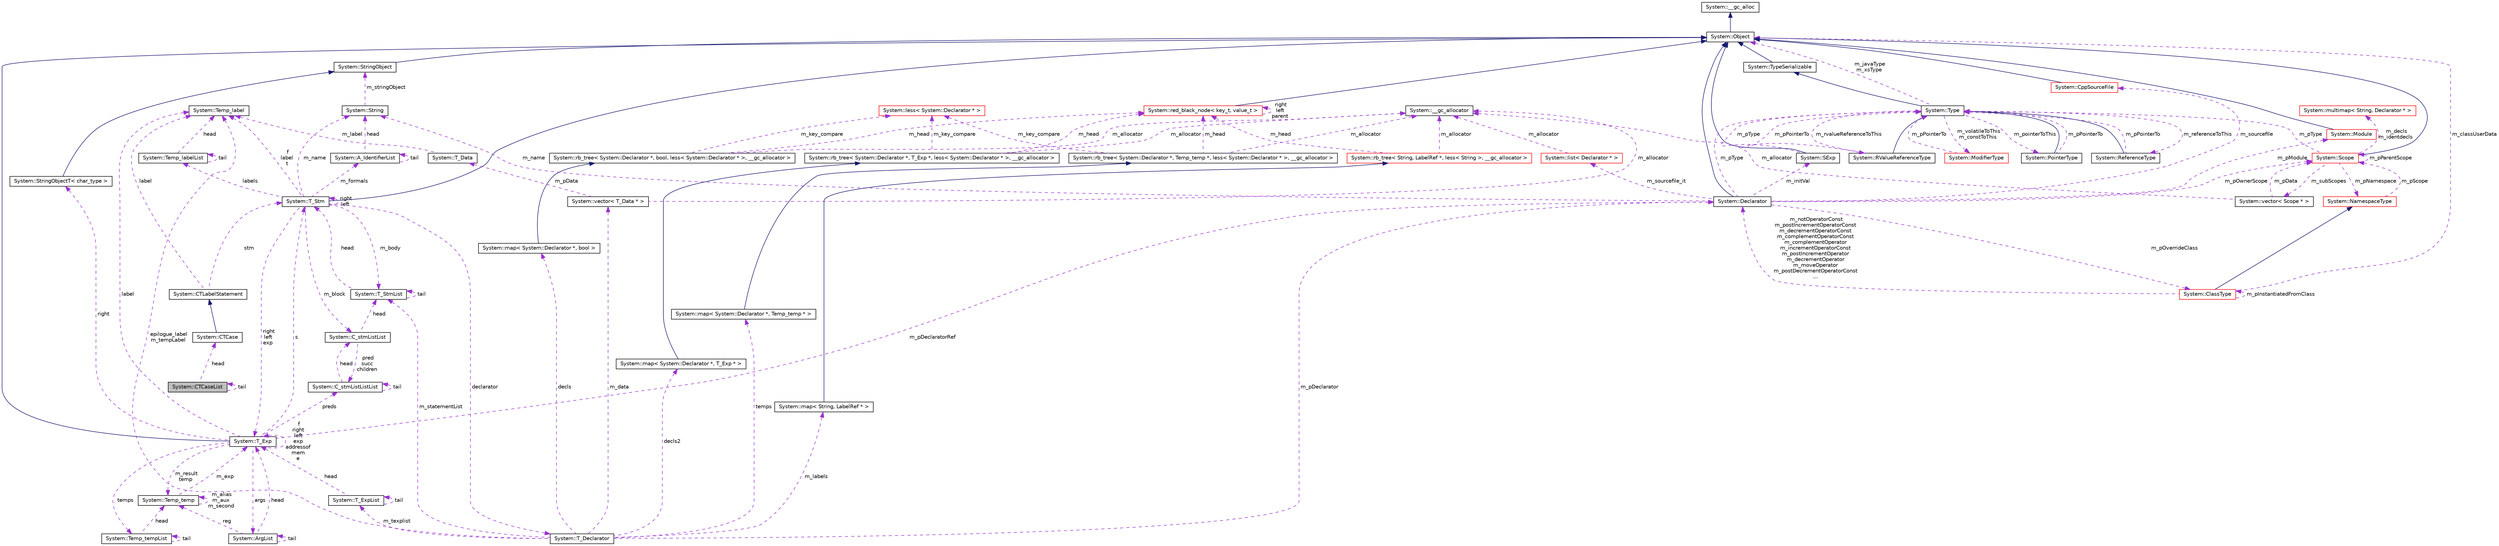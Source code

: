 digraph G
{
  edge [fontname="Helvetica",fontsize="10",labelfontname="Helvetica",labelfontsize="10"];
  node [fontname="Helvetica",fontsize="10",shape=record];
  Node1 [label="System::CTCaseList",height=0.2,width=0.4,color="black", fillcolor="grey75", style="filled" fontcolor="black"];
  Node2 -> Node1 [dir="back",color="darkorchid3",fontsize="10",style="dashed",label=" head" ,fontname="Helvetica"];
  Node2 [label="System::CTCase",height=0.2,width=0.4,color="black", fillcolor="white", style="filled",URL="$class_system_1_1_c_t_case.html"];
  Node3 -> Node2 [dir="back",color="midnightblue",fontsize="10",style="solid",fontname="Helvetica"];
  Node3 [label="System::CTLabelStatement",height=0.2,width=0.4,color="black", fillcolor="white", style="filled",URL="$class_system_1_1_c_t_label_statement.html"];
  Node4 -> Node3 [dir="back",color="darkorchid3",fontsize="10",style="dashed",label=" stm" ,fontname="Helvetica"];
  Node4 [label="System::T_Stm",height=0.2,width=0.4,color="black", fillcolor="white", style="filled",URL="$class_system_1_1_t___stm.html"];
  Node5 -> Node4 [dir="back",color="midnightblue",fontsize="10",style="solid",fontname="Helvetica"];
  Node5 [label="System::Object",height=0.2,width=0.4,color="black", fillcolor="white", style="filled",URL="$class_system_1_1_object.html"];
  Node6 -> Node5 [dir="back",color="midnightblue",fontsize="10",style="solid",fontname="Helvetica"];
  Node6 [label="System::__gc_alloc",height=0.2,width=0.4,color="black", fillcolor="white", style="filled",URL="$class_system_1_1____gc__alloc.html"];
  Node4 -> Node4 [dir="back",color="darkorchid3",fontsize="10",style="dashed",label=" right\nleft" ,fontname="Helvetica"];
  Node7 -> Node4 [dir="back",color="darkorchid3",fontsize="10",style="dashed",label=" m_body" ,fontname="Helvetica"];
  Node7 [label="System::T_StmList",height=0.2,width=0.4,color="black", fillcolor="white", style="filled",URL="$class_system_1_1_t___stm_list.html"];
  Node4 -> Node7 [dir="back",color="darkorchid3",fontsize="10",style="dashed",label=" head" ,fontname="Helvetica"];
  Node7 -> Node7 [dir="back",color="darkorchid3",fontsize="10",style="dashed",label=" tail" ,fontname="Helvetica"];
  Node8 -> Node4 [dir="back",color="darkorchid3",fontsize="10",style="dashed",label=" labels" ,fontname="Helvetica"];
  Node8 [label="System::Temp_labelList",height=0.2,width=0.4,color="black", fillcolor="white", style="filled",URL="$struct_system_1_1_temp__label_list.html"];
  Node8 -> Node8 [dir="back",color="darkorchid3",fontsize="10",style="dashed",label=" tail" ,fontname="Helvetica"];
  Node9 -> Node8 [dir="back",color="darkorchid3",fontsize="10",style="dashed",label=" head" ,fontname="Helvetica"];
  Node9 [label="System::Temp_label",height=0.2,width=0.4,color="black", fillcolor="white", style="filled",URL="$class_system_1_1_temp__label.html"];
  Node9 -> Node4 [dir="back",color="darkorchid3",fontsize="10",style="dashed",label=" f\nlabel\nt" ,fontname="Helvetica"];
  Node10 -> Node4 [dir="back",color="darkorchid3",fontsize="10",style="dashed",label=" declarator" ,fontname="Helvetica"];
  Node10 [label="System::T_Declarator",height=0.2,width=0.4,color="black", fillcolor="white", style="filled",URL="$class_system_1_1_t___declarator.html"];
  Node11 -> Node10 [dir="back",color="darkorchid3",fontsize="10",style="dashed",label=" decls" ,fontname="Helvetica"];
  Node11 [label="System::map\< System::Declarator *, bool \>",height=0.2,width=0.4,color="black", fillcolor="white", style="filled",URL="$class_system_1_1map.html"];
  Node12 -> Node11 [dir="back",color="midnightblue",fontsize="10",style="solid",fontname="Helvetica"];
  Node12 [label="System::rb_tree\< System::Declarator *, bool, less\< System::Declarator * \>, __gc_allocator \>",height=0.2,width=0.4,color="black", fillcolor="white", style="filled",URL="$class_system_1_1rb__tree.html"];
  Node13 -> Node12 [dir="back",color="darkorchid3",fontsize="10",style="dashed",label=" m_allocator" ,fontname="Helvetica"];
  Node13 [label="System::__gc_allocator",height=0.2,width=0.4,color="black", fillcolor="white", style="filled",URL="$class_system_1_1____gc__allocator.html"];
  Node14 -> Node12 [dir="back",color="darkorchid3",fontsize="10",style="dashed",label=" m_key_compare" ,fontname="Helvetica"];
  Node14 [label="System::less\< System::Declarator * \>",height=0.2,width=0.4,color="red", fillcolor="white", style="filled",URL="$class_system_1_1less.html"];
  Node15 -> Node12 [dir="back",color="darkorchid3",fontsize="10",style="dashed",label=" m_head" ,fontname="Helvetica"];
  Node15 [label="System::red_black_node\< key_t, value_t \>",height=0.2,width=0.4,color="red", fillcolor="white", style="filled",URL="$class_system_1_1red__black__node.html"];
  Node5 -> Node15 [dir="back",color="midnightblue",fontsize="10",style="solid",fontname="Helvetica"];
  Node15 -> Node15 [dir="back",color="darkorchid3",fontsize="10",style="dashed",label=" right\nleft\nparent" ,fontname="Helvetica"];
  Node16 -> Node10 [dir="back",color="darkorchid3",fontsize="10",style="dashed",label=" m_texplist" ,fontname="Helvetica"];
  Node16 [label="System::T_ExpList",height=0.2,width=0.4,color="black", fillcolor="white", style="filled",URL="$class_system_1_1_t___exp_list.html"];
  Node16 -> Node16 [dir="back",color="darkorchid3",fontsize="10",style="dashed",label=" tail" ,fontname="Helvetica"];
  Node17 -> Node16 [dir="back",color="darkorchid3",fontsize="10",style="dashed",label=" head" ,fontname="Helvetica"];
  Node17 [label="System::T_Exp",height=0.2,width=0.4,color="black", fillcolor="white", style="filled",URL="$class_system_1_1_t___exp.html"];
  Node5 -> Node17 [dir="back",color="midnightblue",fontsize="10",style="solid",fontname="Helvetica"];
  Node18 -> Node17 [dir="back",color="darkorchid3",fontsize="10",style="dashed",label=" preds" ,fontname="Helvetica"];
  Node18 [label="System::C_stmListListList",height=0.2,width=0.4,color="black", fillcolor="white", style="filled",URL="$class_system_1_1_c__stm_list_list_list.html"];
  Node18 -> Node18 [dir="back",color="darkorchid3",fontsize="10",style="dashed",label=" tail" ,fontname="Helvetica"];
  Node19 -> Node18 [dir="back",color="darkorchid3",fontsize="10",style="dashed",label=" head" ,fontname="Helvetica"];
  Node19 [label="System::C_stmListList",height=0.2,width=0.4,color="black", fillcolor="white", style="filled",URL="$class_system_1_1_c__stm_list_list.html"];
  Node18 -> Node19 [dir="back",color="darkorchid3",fontsize="10",style="dashed",label=" pred\nsucc\nchildren" ,fontname="Helvetica"];
  Node7 -> Node19 [dir="back",color="darkorchid3",fontsize="10",style="dashed",label=" head" ,fontname="Helvetica"];
  Node4 -> Node17 [dir="back",color="darkorchid3",fontsize="10",style="dashed",label=" s" ,fontname="Helvetica"];
  Node20 -> Node17 [dir="back",color="darkorchid3",fontsize="10",style="dashed",label=" temps" ,fontname="Helvetica"];
  Node20 [label="System::Temp_tempList",height=0.2,width=0.4,color="black", fillcolor="white", style="filled",URL="$class_system_1_1_temp__temp_list.html"];
  Node20 -> Node20 [dir="back",color="darkorchid3",fontsize="10",style="dashed",label=" tail" ,fontname="Helvetica"];
  Node21 -> Node20 [dir="back",color="darkorchid3",fontsize="10",style="dashed",label=" head" ,fontname="Helvetica"];
  Node21 [label="System::Temp_temp",height=0.2,width=0.4,color="black", fillcolor="white", style="filled",URL="$class_system_1_1_temp__temp.html"];
  Node21 -> Node21 [dir="back",color="darkorchid3",fontsize="10",style="dashed",label=" m_alias\nm_aux\nm_second" ,fontname="Helvetica"];
  Node17 -> Node21 [dir="back",color="darkorchid3",fontsize="10",style="dashed",label=" m_exp" ,fontname="Helvetica"];
  Node9 -> Node17 [dir="back",color="darkorchid3",fontsize="10",style="dashed",label=" label" ,fontname="Helvetica"];
  Node22 -> Node17 [dir="back",color="darkorchid3",fontsize="10",style="dashed",label=" m_pDeclaratorRef" ,fontname="Helvetica"];
  Node22 [label="System::Declarator",height=0.2,width=0.4,color="black", fillcolor="white", style="filled",URL="$class_system_1_1_declarator.html"];
  Node5 -> Node22 [dir="back",color="midnightblue",fontsize="10",style="solid",fontname="Helvetica"];
  Node23 -> Node22 [dir="back",color="darkorchid3",fontsize="10",style="dashed",label=" m_pType" ,fontname="Helvetica"];
  Node23 [label="System::Type",height=0.2,width=0.4,color="black", fillcolor="white", style="filled",URL="$class_system_1_1_type.html"];
  Node24 -> Node23 [dir="back",color="midnightblue",fontsize="10",style="solid",fontname="Helvetica"];
  Node24 [label="System::TypeSerializable",height=0.2,width=0.4,color="black", fillcolor="white", style="filled",URL="$class_system_1_1_type_serializable.html"];
  Node5 -> Node24 [dir="back",color="midnightblue",fontsize="10",style="solid",fontname="Helvetica"];
  Node25 -> Node23 [dir="back",color="darkorchid3",fontsize="10",style="dashed",label=" m_pointerToThis" ,fontname="Helvetica"];
  Node25 [label="System::PointerType",height=0.2,width=0.4,color="black", fillcolor="white", style="filled",URL="$class_system_1_1_pointer_type.html"];
  Node23 -> Node25 [dir="back",color="midnightblue",fontsize="10",style="solid",fontname="Helvetica"];
  Node23 -> Node25 [dir="back",color="darkorchid3",fontsize="10",style="dashed",label=" m_pPointerTo" ,fontname="Helvetica"];
  Node26 -> Node23 [dir="back",color="darkorchid3",fontsize="10",style="dashed",label=" m_referenceToThis" ,fontname="Helvetica"];
  Node26 [label="System::ReferenceType",height=0.2,width=0.4,color="black", fillcolor="white", style="filled",URL="$class_system_1_1_reference_type.html"];
  Node23 -> Node26 [dir="back",color="midnightblue",fontsize="10",style="solid",fontname="Helvetica"];
  Node23 -> Node26 [dir="back",color="darkorchid3",fontsize="10",style="dashed",label=" m_pPointerTo" ,fontname="Helvetica"];
  Node27 -> Node23 [dir="back",color="darkorchid3",fontsize="10",style="dashed",label=" m_rvalueReferenceToThis" ,fontname="Helvetica"];
  Node27 [label="System::RValueReferenceType",height=0.2,width=0.4,color="black", fillcolor="white", style="filled",URL="$class_system_1_1_r_value_reference_type.html"];
  Node23 -> Node27 [dir="back",color="midnightblue",fontsize="10",style="solid",fontname="Helvetica"];
  Node23 -> Node27 [dir="back",color="darkorchid3",fontsize="10",style="dashed",label=" m_pPointerTo" ,fontname="Helvetica"];
  Node28 -> Node23 [dir="back",color="darkorchid3",fontsize="10",style="dashed",label=" m_volatileToThis\nm_constToThis" ,fontname="Helvetica"];
  Node28 [label="System::ModifierType",height=0.2,width=0.4,color="red", fillcolor="white", style="filled",URL="$class_system_1_1_modifier_type.html"];
  Node23 -> Node28 [dir="back",color="darkorchid3",fontsize="10",style="dashed",label=" m_pPointerTo" ,fontname="Helvetica"];
  Node5 -> Node23 [dir="back",color="darkorchid3",fontsize="10",style="dashed",label=" m_javaType\nm_xsType" ,fontname="Helvetica"];
  Node29 -> Node22 [dir="back",color="darkorchid3",fontsize="10",style="dashed",label=" m_pOwnerScope" ,fontname="Helvetica"];
  Node29 [label="System::Scope",height=0.2,width=0.4,color="red", fillcolor="white", style="filled",URL="$class_system_1_1_scope.html"];
  Node5 -> Node29 [dir="back",color="midnightblue",fontsize="10",style="solid",fontname="Helvetica"];
  Node23 -> Node29 [dir="back",color="darkorchid3",fontsize="10",style="dashed",label=" m_pType" ,fontname="Helvetica"];
  Node30 -> Node29 [dir="back",color="darkorchid3",fontsize="10",style="dashed",label=" m_subScopes" ,fontname="Helvetica"];
  Node30 [label="System::vector\< Scope * \>",height=0.2,width=0.4,color="black", fillcolor="white", style="filled",URL="$class_system_1_1vector.html"];
  Node29 -> Node30 [dir="back",color="darkorchid3",fontsize="10",style="dashed",label=" m_pData" ,fontname="Helvetica"];
  Node13 -> Node30 [dir="back",color="darkorchid3",fontsize="10",style="dashed",label=" m_allocator" ,fontname="Helvetica"];
  Node29 -> Node29 [dir="back",color="darkorchid3",fontsize="10",style="dashed",label=" m_pParentScope" ,fontname="Helvetica"];
  Node31 -> Node29 [dir="back",color="darkorchid3",fontsize="10",style="dashed",label=" m_decls\nm_identdecls" ,fontname="Helvetica"];
  Node31 [label="System::multimap\< String, Declarator * \>",height=0.2,width=0.4,color="red", fillcolor="white", style="filled",URL="$class_system_1_1multimap.html"];
  Node32 -> Node29 [dir="back",color="darkorchid3",fontsize="10",style="dashed",label=" m_pNamespace" ,fontname="Helvetica"];
  Node32 [label="System::NamespaceType",height=0.2,width=0.4,color="red", fillcolor="white", style="filled",URL="$class_system_1_1_namespace_type.html"];
  Node29 -> Node32 [dir="back",color="darkorchid3",fontsize="10",style="dashed",label=" m_pScope" ,fontname="Helvetica"];
  Node33 -> Node22 [dir="back",color="darkorchid3",fontsize="10",style="dashed",label=" m_initVal" ,fontname="Helvetica"];
  Node33 [label="System::SExp",height=0.2,width=0.4,color="black", fillcolor="white", style="filled",URL="$class_system_1_1_s_exp.html"];
  Node5 -> Node33 [dir="back",color="midnightblue",fontsize="10",style="solid",fontname="Helvetica"];
  Node23 -> Node33 [dir="back",color="darkorchid3",fontsize="10",style="dashed",label=" m_pType" ,fontname="Helvetica"];
  Node34 -> Node22 [dir="back",color="darkorchid3",fontsize="10",style="dashed",label=" m_sourcefile" ,fontname="Helvetica"];
  Node34 [label="System::CppSourceFile",height=0.2,width=0.4,color="red", fillcolor="white", style="filled",URL="$class_system_1_1_cpp_source_file.html"];
  Node5 -> Node34 [dir="back",color="midnightblue",fontsize="10",style="solid",fontname="Helvetica"];
  Node35 -> Node22 [dir="back",color="darkorchid3",fontsize="10",style="dashed",label=" m_pOverrideClass" ,fontname="Helvetica"];
  Node35 [label="System::ClassType",height=0.2,width=0.4,color="red", fillcolor="white", style="filled",URL="$class_system_1_1_class_type.html"];
  Node32 -> Node35 [dir="back",color="midnightblue",fontsize="10",style="solid",fontname="Helvetica"];
  Node22 -> Node35 [dir="back",color="darkorchid3",fontsize="10",style="dashed",label=" m_notOperatorConst\nm_postIncrementOperatorConst\nm_decrementOperatorConst\nm_complementOperatorConst\nm_complementOperator\nm_incrementOperatorConst\nm_postIncrementOperator\nm_decrementOperator\nm_moveOperator\nm_postDecrementOperatorConst\n..." ,fontname="Helvetica"];
  Node35 -> Node35 [dir="back",color="darkorchid3",fontsize="10",style="dashed",label=" m_pInstantiatedFromClass" ,fontname="Helvetica"];
  Node5 -> Node35 [dir="back",color="darkorchid3",fontsize="10",style="dashed",label=" m_classUserData" ,fontname="Helvetica"];
  Node36 -> Node22 [dir="back",color="darkorchid3",fontsize="10",style="dashed",label=" m_name" ,fontname="Helvetica"];
  Node36 [label="System::String",height=0.2,width=0.4,color="black", fillcolor="white", style="filled",URL="$class_system_1_1_string.html"];
  Node37 -> Node36 [dir="back",color="darkorchid3",fontsize="10",style="dashed",label=" m_stringObject" ,fontname="Helvetica"];
  Node37 [label="System::StringObject",height=0.2,width=0.4,color="black", fillcolor="white", style="filled",URL="$class_system_1_1_string_object.html"];
  Node5 -> Node37 [dir="back",color="midnightblue",fontsize="10",style="solid",fontname="Helvetica"];
  Node38 -> Node22 [dir="back",color="darkorchid3",fontsize="10",style="dashed",label=" m_pModule" ,fontname="Helvetica"];
  Node38 [label="System::Module",height=0.2,width=0.4,color="red", fillcolor="white", style="filled",URL="$class_system_1_1_module.html"];
  Node5 -> Node38 [dir="back",color="midnightblue",fontsize="10",style="solid",fontname="Helvetica"];
  Node39 -> Node22 [dir="back",color="darkorchid3",fontsize="10",style="dashed",label=" m_sourcefile_it" ,fontname="Helvetica"];
  Node39 [label="System::list\< Declarator * \>",height=0.2,width=0.4,color="red", fillcolor="white", style="filled",URL="$class_system_1_1list.html"];
  Node13 -> Node39 [dir="back",color="darkorchid3",fontsize="10",style="dashed",label=" m_allocator" ,fontname="Helvetica"];
  Node40 -> Node17 [dir="back",color="darkorchid3",fontsize="10",style="dashed",label=" args" ,fontname="Helvetica"];
  Node40 [label="System::ArgList",height=0.2,width=0.4,color="black", fillcolor="white", style="filled",URL="$class_system_1_1_arg_list.html"];
  Node40 -> Node40 [dir="back",color="darkorchid3",fontsize="10",style="dashed",label=" tail" ,fontname="Helvetica"];
  Node21 -> Node40 [dir="back",color="darkorchid3",fontsize="10",style="dashed",label=" reg" ,fontname="Helvetica"];
  Node17 -> Node40 [dir="back",color="darkorchid3",fontsize="10",style="dashed",label=" head" ,fontname="Helvetica"];
  Node21 -> Node17 [dir="back",color="darkorchid3",fontsize="10",style="dashed",label=" m_result\ntemp" ,fontname="Helvetica"];
  Node17 -> Node17 [dir="back",color="darkorchid3",fontsize="10",style="dashed",label=" f\nright\nleft\nexp\naddressof\nmem\ne" ,fontname="Helvetica"];
  Node41 -> Node17 [dir="back",color="darkorchid3",fontsize="10",style="dashed",label=" right" ,fontname="Helvetica"];
  Node41 [label="System::StringObjectT\< char_type \>",height=0.2,width=0.4,color="black", fillcolor="white", style="filled",URL="$class_system_1_1_string_object_t.html"];
  Node37 -> Node41 [dir="back",color="midnightblue",fontsize="10",style="solid",fontname="Helvetica"];
  Node7 -> Node10 [dir="back",color="darkorchid3",fontsize="10",style="dashed",label=" m_statementList" ,fontname="Helvetica"];
  Node9 -> Node10 [dir="back",color="darkorchid3",fontsize="10",style="dashed",label=" epilogue_label\nm_tempLabel" ,fontname="Helvetica"];
  Node22 -> Node10 [dir="back",color="darkorchid3",fontsize="10",style="dashed",label=" m_pDeclarator" ,fontname="Helvetica"];
  Node42 -> Node10 [dir="back",color="darkorchid3",fontsize="10",style="dashed",label=" temps" ,fontname="Helvetica"];
  Node42 [label="System::map\< System::Declarator *, Temp_temp * \>",height=0.2,width=0.4,color="black", fillcolor="white", style="filled",URL="$class_system_1_1map.html"];
  Node43 -> Node42 [dir="back",color="midnightblue",fontsize="10",style="solid",fontname="Helvetica"];
  Node43 [label="System::rb_tree\< System::Declarator *, Temp_temp *, less\< System::Declarator * \>, __gc_allocator \>",height=0.2,width=0.4,color="black", fillcolor="white", style="filled",URL="$class_system_1_1rb__tree.html"];
  Node13 -> Node43 [dir="back",color="darkorchid3",fontsize="10",style="dashed",label=" m_allocator" ,fontname="Helvetica"];
  Node14 -> Node43 [dir="back",color="darkorchid3",fontsize="10",style="dashed",label=" m_key_compare" ,fontname="Helvetica"];
  Node15 -> Node43 [dir="back",color="darkorchid3",fontsize="10",style="dashed",label=" m_head" ,fontname="Helvetica"];
  Node44 -> Node10 [dir="back",color="darkorchid3",fontsize="10",style="dashed",label=" m_data" ,fontname="Helvetica"];
  Node44 [label="System::vector\< T_Data * \>",height=0.2,width=0.4,color="black", fillcolor="white", style="filled",URL="$class_system_1_1vector.html"];
  Node13 -> Node44 [dir="back",color="darkorchid3",fontsize="10",style="dashed",label=" m_allocator" ,fontname="Helvetica"];
  Node45 -> Node44 [dir="back",color="darkorchid3",fontsize="10",style="dashed",label=" m_pData" ,fontname="Helvetica"];
  Node45 [label="System::T_Data",height=0.2,width=0.4,color="black", fillcolor="white", style="filled",URL="$class_system_1_1_t___data.html"];
  Node9 -> Node45 [dir="back",color="darkorchid3",fontsize="10",style="dashed",label=" m_label" ,fontname="Helvetica"];
  Node46 -> Node10 [dir="back",color="darkorchid3",fontsize="10",style="dashed",label=" m_labels" ,fontname="Helvetica"];
  Node46 [label="System::map\< String, LabelRef * \>",height=0.2,width=0.4,color="black", fillcolor="white", style="filled",URL="$class_system_1_1map.html"];
  Node47 -> Node46 [dir="back",color="midnightblue",fontsize="10",style="solid",fontname="Helvetica"];
  Node47 [label="System::rb_tree\< String, LabelRef *, less\< String \>, __gc_allocator \>",height=0.2,width=0.4,color="red", fillcolor="white", style="filled",URL="$class_system_1_1rb__tree.html"];
  Node13 -> Node47 [dir="back",color="darkorchid3",fontsize="10",style="dashed",label=" m_allocator" ,fontname="Helvetica"];
  Node15 -> Node47 [dir="back",color="darkorchid3",fontsize="10",style="dashed",label=" m_head" ,fontname="Helvetica"];
  Node48 -> Node10 [dir="back",color="darkorchid3",fontsize="10",style="dashed",label=" decls2" ,fontname="Helvetica"];
  Node48 [label="System::map\< System::Declarator *, T_Exp * \>",height=0.2,width=0.4,color="black", fillcolor="white", style="filled",URL="$class_system_1_1map.html"];
  Node49 -> Node48 [dir="back",color="midnightblue",fontsize="10",style="solid",fontname="Helvetica"];
  Node49 [label="System::rb_tree\< System::Declarator *, T_Exp *, less\< System::Declarator * \>, __gc_allocator \>",height=0.2,width=0.4,color="black", fillcolor="white", style="filled",URL="$class_system_1_1rb__tree.html"];
  Node13 -> Node49 [dir="back",color="darkorchid3",fontsize="10",style="dashed",label=" m_allocator" ,fontname="Helvetica"];
  Node14 -> Node49 [dir="back",color="darkorchid3",fontsize="10",style="dashed",label=" m_key_compare" ,fontname="Helvetica"];
  Node15 -> Node49 [dir="back",color="darkorchid3",fontsize="10",style="dashed",label=" m_head" ,fontname="Helvetica"];
  Node17 -> Node4 [dir="back",color="darkorchid3",fontsize="10",style="dashed",label=" right\nleft\nexp" ,fontname="Helvetica"];
  Node50 -> Node4 [dir="back",color="darkorchid3",fontsize="10",style="dashed",label=" m_formals" ,fontname="Helvetica"];
  Node50 [label="System::A_IdentifierList",height=0.2,width=0.4,color="black", fillcolor="white", style="filled",URL="$class_system_1_1_a___identifier_list.html"];
  Node50 -> Node50 [dir="back",color="darkorchid3",fontsize="10",style="dashed",label=" tail" ,fontname="Helvetica"];
  Node36 -> Node50 [dir="back",color="darkorchid3",fontsize="10",style="dashed",label=" head" ,fontname="Helvetica"];
  Node36 -> Node4 [dir="back",color="darkorchid3",fontsize="10",style="dashed",label=" m_name" ,fontname="Helvetica"];
  Node19 -> Node4 [dir="back",color="darkorchid3",fontsize="10",style="dashed",label=" m_block" ,fontname="Helvetica"];
  Node9 -> Node3 [dir="back",color="darkorchid3",fontsize="10",style="dashed",label=" label" ,fontname="Helvetica"];
  Node1 -> Node1 [dir="back",color="darkorchid3",fontsize="10",style="dashed",label=" tail" ,fontname="Helvetica"];
}
